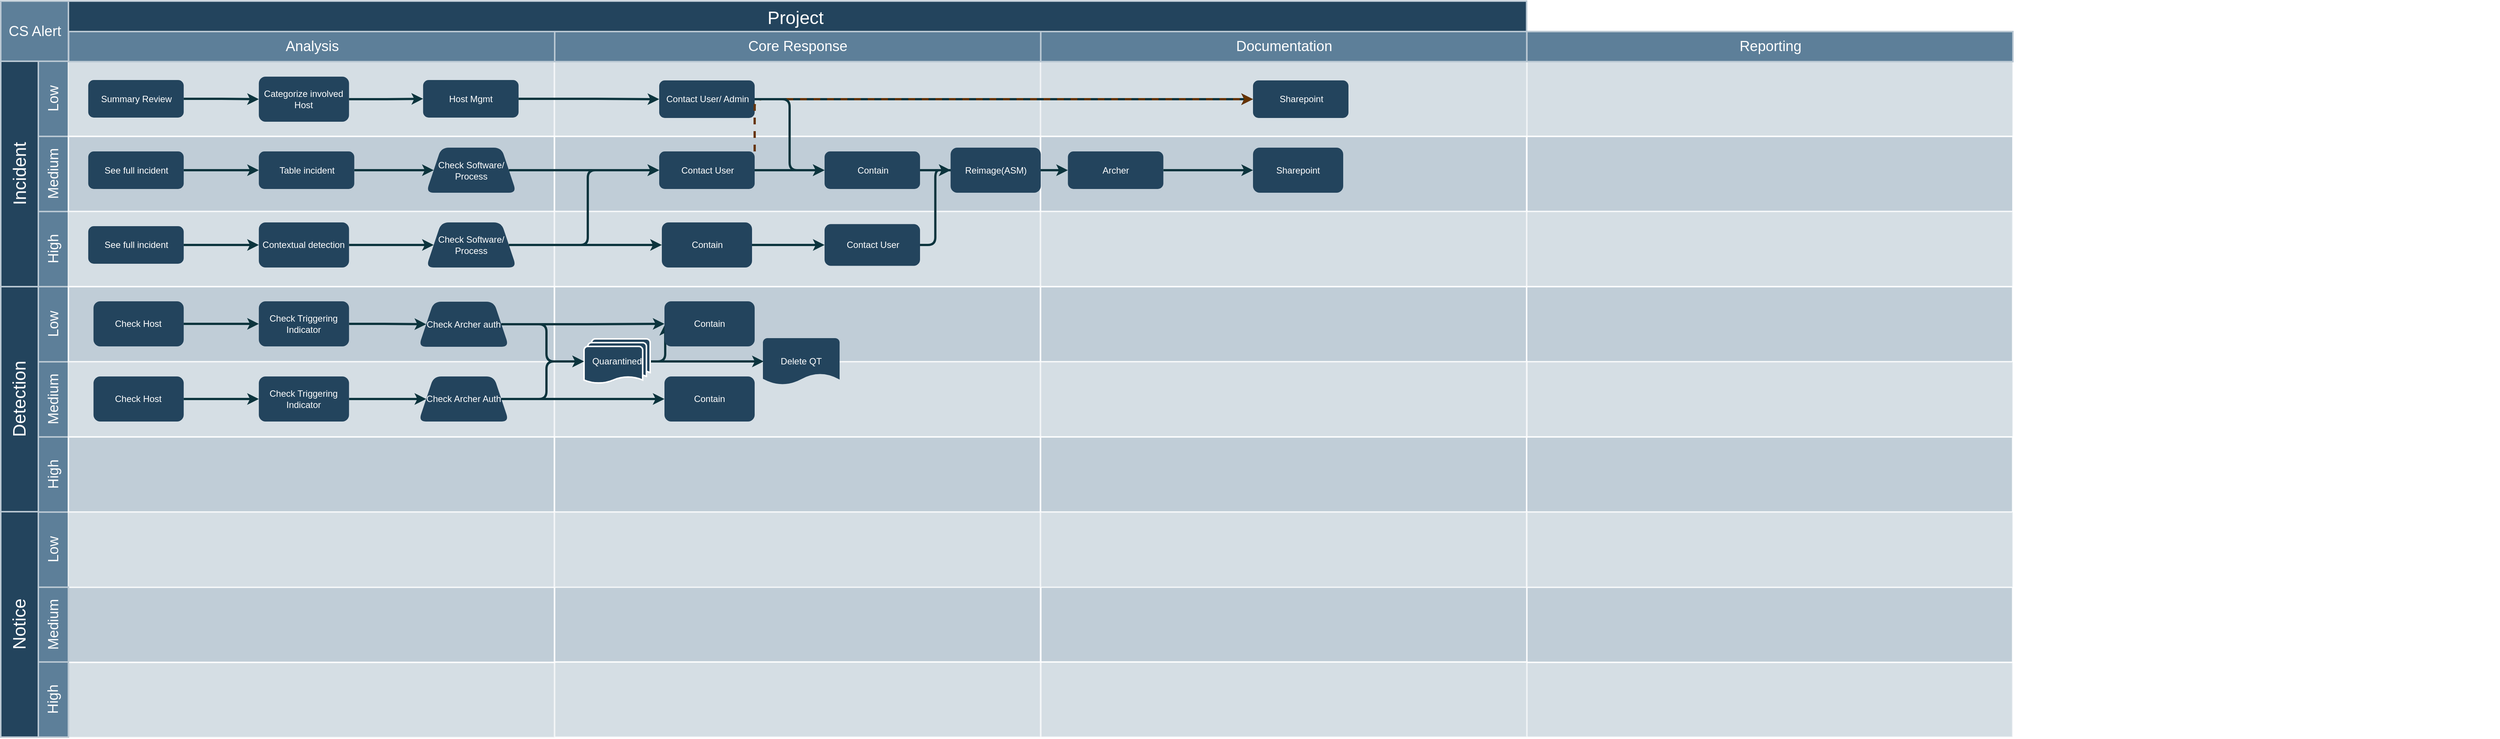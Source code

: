 <mxfile version="21.6.5" type="github">
  <diagram id="6a731a19-8d31-9384-78a2-239565b7b9f0" name="Page-1">
    <mxGraphModel dx="1195" dy="-175" grid="1" gridSize="10" guides="1" tooltips="1" connect="1" arrows="1" fold="1" page="1" pageScale="1" pageWidth="1169" pageHeight="827" background="none" math="0" shadow="0">
      <root>
        <mxCell id="0" />
        <mxCell id="1" parent="0" />
        <mxCell id="Bg-LwxP5u8JBHM3GzIbE-153" value="" style="strokeColor=#FFFFFF;fillColor=#BAC8D3;fontSize=18;strokeWidth=2;fontFamily=Helvetica;html=1;opacity=60;" vertex="1" parent="1">
          <mxGeometry x="2184" y="1730" width="646.667" height="100" as="geometry" />
        </mxCell>
        <mxCell id="Bg-LwxP5u8JBHM3GzIbE-150" value="" style="strokeColor=#FFFFFF;fillColor=#BAC8D3;fontSize=18;strokeWidth=2;fontFamily=Helvetica;html=1;opacity=90;" vertex="1" parent="1">
          <mxGeometry x="2184" y="1630.5" width="646.667" height="100" as="geometry" />
        </mxCell>
        <mxCell id="Bg-LwxP5u8JBHM3GzIbE-152" value="" style="strokeColor=#FFFFFF;fillColor=#BAC8D3;fontSize=18;strokeWidth=2;fontFamily=Helvetica;html=1;opacity=60;" vertex="1" parent="1">
          <mxGeometry x="1537.67" y="1730" width="646.667" height="100" as="geometry" />
        </mxCell>
        <mxCell id="Bg-LwxP5u8JBHM3GzIbE-149" value="" style="strokeColor=#FFFFFF;fillColor=#BAC8D3;fontSize=18;strokeWidth=2;fontFamily=Helvetica;html=1;opacity=90;" vertex="1" parent="1">
          <mxGeometry x="1537.67" y="1630" width="646.667" height="100" as="geometry" />
        </mxCell>
        <mxCell id="Bg-LwxP5u8JBHM3GzIbE-151" value="" style="strokeColor=#FFFFFF;fillColor=#BAC8D3;fontSize=18;strokeWidth=2;fontFamily=Helvetica;html=1;opacity=60;" vertex="1" parent="1">
          <mxGeometry x="890.67" y="1730" width="646.667" height="100" as="geometry" />
        </mxCell>
        <mxCell id="Bg-LwxP5u8JBHM3GzIbE-148" value="" style="strokeColor=#FFFFFF;fillColor=#BAC8D3;fontSize=18;strokeWidth=2;fontFamily=Helvetica;html=1;opacity=90;" vertex="1" parent="1">
          <mxGeometry x="890.67" y="1630" width="646.667" height="100" as="geometry" />
        </mxCell>
        <mxCell id="Bg-LwxP5u8JBHM3GzIbE-146" value="" style="strokeColor=#FFFFFF;fillColor=#BAC8D3;fontSize=18;strokeWidth=2;fontFamily=Helvetica;html=1;opacity=60;" vertex="1" parent="1">
          <mxGeometry x="244" y="1730.5" width="646.667" height="100" as="geometry" />
        </mxCell>
        <mxCell id="Bg-LwxP5u8JBHM3GzIbE-144" value="" style="strokeColor=#FFFFFF;fillColor=#BAC8D3;fontSize=18;strokeWidth=2;fontFamily=Helvetica;html=1;opacity=90;" vertex="1" parent="1">
          <mxGeometry x="244" y="1630.5" width="646.667" height="100" as="geometry" />
        </mxCell>
        <mxCell id="QCx148pyQ3E5ddYZ-PJV-153" value="" style="strokeColor=#FFFFFF;fillColor=#BAC8D3;fontSize=18;strokeWidth=2;fontFamily=Helvetica;html=1;opacity=60;" parent="1" vertex="1">
          <mxGeometry x="2184.003" y="930.5" width="647" height="100" as="geometry" />
        </mxCell>
        <mxCell id="QCx148pyQ3E5ddYZ-PJV-151" value="" style="strokeColor=#FFFFFF;fillColor=#BAC8D3;fontSize=18;strokeWidth=2;fontFamily=Helvetica;html=1;opacity=90;" parent="1" vertex="1">
          <mxGeometry x="2184.333" y="1030.5" width="646.667" height="100" as="geometry" />
        </mxCell>
        <mxCell id="QCx148pyQ3E5ddYZ-PJV-150" value="" style="strokeColor=#FFFFFF;fillColor=#BAC8D3;fontSize=18;strokeWidth=2;fontFamily=Helvetica;html=1;opacity=60;" parent="1" vertex="1">
          <mxGeometry x="2184.003" y="1130.5" width="646.667" height="100" as="geometry" />
        </mxCell>
        <mxCell id="QCx148pyQ3E5ddYZ-PJV-148" value="" style="strokeColor=#FFFFFF;fillColor=#BAC8D3;fontSize=18;strokeWidth=2;fontFamily=Helvetica;html=1;opacity=90;" parent="1" vertex="1">
          <mxGeometry x="2184" y="1230.5" width="646.667" height="100" as="geometry" />
        </mxCell>
        <mxCell id="QCx148pyQ3E5ddYZ-PJV-154" value="" style="strokeColor=#FFFFFF;fillColor=#BAC8D3;fontSize=18;strokeWidth=2;fontFamily=Helvetica;html=1;opacity=60;" parent="1" vertex="1">
          <mxGeometry x="2184.333" y="1330.5" width="646.667" height="100" as="geometry" />
        </mxCell>
        <mxCell id="QCx148pyQ3E5ddYZ-PJV-155" value="" style="strokeColor=#FFFFFF;fillColor=#BAC8D3;fontSize=18;strokeWidth=2;fontFamily=Helvetica;html=1;opacity=90;" parent="1" vertex="1">
          <mxGeometry x="2184.003" y="1430.5" width="646.667" height="100" as="geometry" />
        </mxCell>
        <mxCell id="56" value="Project&#xa;" style="strokeColor=#BAC8D3;fillColor=#23445D;fontSize=24;strokeWidth=2;fontFamily=Helvetica;html=1;fontColor=#FFFFFF;fontStyle=0;spacingBottom=8;spacingRight=0;spacingLeft=83;" parent="1" vertex="1">
          <mxGeometry x="154" y="850.5" width="2030" height="80" as="geometry" />
        </mxCell>
        <mxCell id="57" value="Incident" style="strokeColor=#BAC8D3;fillColor=#23445D;fontSize=24;strokeWidth=2;horizontal=0;fontFamily=Helvetica;html=1;fontColor=#FFFFFF;fontStyle=0" parent="1" vertex="1">
          <mxGeometry x="154" y="930.5" width="50" height="300" as="geometry" />
        </mxCell>
        <mxCell id="58" value="Low" style="strokeColor=#BAC8D3;fillColor=#5d7f99;fontSize=19;strokeWidth=2;horizontal=0;fontFamily=Helvetica;html=1;labelBackgroundColor=none;fontColor=#FFFFFF;" parent="1" vertex="1">
          <mxGeometry x="204" y="930.5" width="40" height="100" as="geometry" />
        </mxCell>
        <mxCell id="59" value="CS Alert" style="strokeColor=#BAC8D3;fillColor=#5d7f99;fontSize=19;strokeWidth=2;fontFamily=Helvetica;html=1;labelBackgroundColor=none;fontColor=#FFFFFF;" parent="1" vertex="1">
          <mxGeometry x="154" y="850.5" width="90" height="80" as="geometry" />
        </mxCell>
        <mxCell id="60" value="Medium" style="strokeColor=#BAC8D3;fillColor=#5d7f99;fontSize=19;strokeWidth=2;horizontal=0;fontFamily=Helvetica;html=1;labelBackgroundColor=none;fontColor=#FFFFFF;" parent="1" vertex="1">
          <mxGeometry x="204" y="1030.5" width="40" height="100" as="geometry" />
        </mxCell>
        <mxCell id="61" value="High" style="strokeColor=#BAC8D3;fillColor=#5d7f99;fontSize=19;strokeWidth=2;horizontal=0;fontFamily=Helvetica;html=1;labelBackgroundColor=none;fontColor=#FFFFFF;" parent="1" vertex="1">
          <mxGeometry x="204" y="1130.5" width="40" height="100" as="geometry" />
        </mxCell>
        <mxCell id="62" value="Medium" style="strokeColor=#BAC8D3;fillColor=#5d7f99;fontSize=19;strokeWidth=2;horizontal=0;fontFamily=Helvetica;html=1;labelBackgroundColor=none;fontColor=#FFFFFF;" parent="1" vertex="1">
          <mxGeometry x="204" y="1330.5" width="40" height="100" as="geometry" />
        </mxCell>
        <mxCell id="63" value="Low" style="strokeColor=#BAC8D3;fillColor=#5d7f99;fontSize=19;strokeWidth=2;horizontal=0;fontFamily=Helvetica;html=1;labelBackgroundColor=none;fontColor=#FFFFFF;" parent="1" vertex="1">
          <mxGeometry x="204" y="1230.5" width="40" height="100" as="geometry" />
        </mxCell>
        <mxCell id="64" value="Detection" style="strokeColor=#BAC8D3;fillColor=#23445D;fontSize=24;strokeWidth=2;horizontal=0;fontFamily=Helvetica;html=1;fontColor=#FFFFFF;fontStyle=0" parent="1" vertex="1">
          <mxGeometry x="154" y="1230.5" width="50" height="299.5" as="geometry" />
        </mxCell>
        <mxCell id="65" value="Low" style="strokeColor=#BAC8D3;fillColor=#5d7f99;fontSize=19;strokeWidth=2;horizontal=0;fontFamily=Helvetica;html=1;labelBackgroundColor=none;fontColor=#FFFFFF;" parent="1" vertex="1">
          <mxGeometry x="204" y="1530.5" width="40" height="100" as="geometry" />
        </mxCell>
        <mxCell id="66" value="High" style="strokeColor=#BAC8D3;fillColor=#5d7f99;fontSize=19;strokeWidth=2;horizontal=0;fontFamily=Helvetica;html=1;labelBackgroundColor=none;fontColor=#FFFFFF;" parent="1" vertex="1">
          <mxGeometry x="204" y="1430.5" width="40" height="100" as="geometry" />
        </mxCell>
        <mxCell id="67" value="Notice" style="strokeColor=#BAC8D3;fillColor=#23445D;fontSize=24;strokeWidth=2;horizontal=0;fontFamily=Helvetica;html=1;fontColor=#FFFFFF;fontStyle=0" parent="1" vertex="1">
          <mxGeometry x="154" y="1530" width="50" height="300" as="geometry" />
        </mxCell>
        <mxCell id="68" value="" style="strokeColor=#FFFFFF;fillColor=#BAC8D3;fontSize=18;strokeWidth=2;fontFamily=Helvetica;html=1;opacity=60;" parent="1" vertex="1">
          <mxGeometry x="244" y="930.5" width="646.667" height="100" as="geometry" />
        </mxCell>
        <mxCell id="69" value="" style="strokeColor=#FFFFFF;fillColor=#BAC8D3;fontSize=18;strokeWidth=2;fontFamily=Helvetica;html=1;opacity=90;" parent="1" vertex="1">
          <mxGeometry x="244" y="1030.5" width="646.667" height="100" as="geometry" />
        </mxCell>
        <mxCell id="70" value="" style="strokeColor=#FFFFFF;fillColor=#BAC8D3;fontSize=18;strokeWidth=2;fontFamily=Helvetica;html=1;opacity=60;" parent="1" vertex="1">
          <mxGeometry x="244" y="1130.5" width="646.667" height="100" as="geometry" />
        </mxCell>
        <mxCell id="71" value="" style="strokeColor=#FFFFFF;fillColor=#BAC8D3;fontSize=18;strokeWidth=2;fontFamily=Helvetica;html=1;opacity=90;" parent="1" vertex="1">
          <mxGeometry x="244" y="1230.5" width="646.667" height="100" as="geometry" />
        </mxCell>
        <mxCell id="72" value="" style="strokeColor=#FFFFFF;fillColor=#BAC8D3;fontSize=18;strokeWidth=2;fontFamily=Helvetica;html=1;opacity=60;" parent="1" vertex="1">
          <mxGeometry x="244" y="1330.5" width="646.667" height="100" as="geometry" />
        </mxCell>
        <mxCell id="73" value="" style="strokeColor=#FFFFFF;fillColor=#BAC8D3;fontSize=18;strokeWidth=2;fontFamily=Helvetica;html=1;opacity=90;" parent="1" vertex="1">
          <mxGeometry x="244" y="1430.5" width="646.667" height="100" as="geometry" />
        </mxCell>
        <mxCell id="74" value="" style="strokeColor=#FFFFFF;fillColor=#BAC8D3;fontSize=18;strokeWidth=2;fontFamily=Helvetica;html=1;opacity=60;" parent="1" vertex="1">
          <mxGeometry x="244" y="1530.5" width="646.667" height="100" as="geometry" />
        </mxCell>
        <mxCell id="75" value="" style="strokeColor=#FFFFFF;fillColor=#BAC8D3;fontSize=18;strokeWidth=2;fontFamily=Helvetica;html=1;opacity=60;" parent="1" vertex="1">
          <mxGeometry x="890.667" y="930.5" width="647" height="100" as="geometry" />
        </mxCell>
        <mxCell id="76" value="" style="strokeColor=#FFFFFF;fillColor=#BAC8D3;fontSize=18;strokeWidth=2;fontFamily=Helvetica;html=1;opacity=90;" parent="1" vertex="1">
          <mxGeometry x="890.667" y="1030.5" width="646.667" height="100" as="geometry" />
        </mxCell>
        <mxCell id="77" value="" style="strokeColor=#FFFFFF;fillColor=#BAC8D3;fontSize=18;strokeWidth=2;fontFamily=Helvetica;html=1;opacity=60;" parent="1" vertex="1">
          <mxGeometry x="890.667" y="1130.5" width="646.667" height="100" as="geometry" />
        </mxCell>
        <mxCell id="78" value="" style="strokeColor=#FFFFFF;fillColor=#BAC8D3;fontSize=18;strokeWidth=2;fontFamily=Helvetica;html=1;opacity=90;" parent="1" vertex="1">
          <mxGeometry x="890.667" y="1230.5" width="646.667" height="100" as="geometry" />
        </mxCell>
        <mxCell id="79" value="" style="strokeColor=#FFFFFF;fillColor=#BAC8D3;fontSize=18;strokeWidth=2;fontFamily=Helvetica;html=1;opacity=60;" parent="1" vertex="1">
          <mxGeometry x="890.667" y="1330.5" width="646.667" height="100" as="geometry" />
        </mxCell>
        <mxCell id="80" value="" style="strokeColor=#FFFFFF;fillColor=#BAC8D3;fontSize=18;strokeWidth=2;fontFamily=Helvetica;html=1;opacity=90;" parent="1" vertex="1">
          <mxGeometry x="890.667" y="1430.5" width="646.667" height="100" as="geometry" />
        </mxCell>
        <mxCell id="81" value="" style="strokeColor=#FFFFFF;fillColor=#BAC8D3;fontSize=18;strokeWidth=2;fontFamily=Helvetica;html=1;opacity=60;fontStyle=4" parent="1" vertex="1">
          <mxGeometry x="890.667" y="1530.5" width="646.667" height="100" as="geometry" />
        </mxCell>
        <mxCell id="82" value="" style="strokeColor=#FFFFFF;fillColor=#BAC8D3;fontSize=18;strokeWidth=2;fontFamily=Helvetica;html=1;opacity=60;" parent="1" vertex="1">
          <mxGeometry x="1537.333" y="930.5" width="647" height="100" as="geometry" />
        </mxCell>
        <mxCell id="83" value="" style="strokeColor=#FFFFFF;fillColor=#BAC8D3;fontSize=18;strokeWidth=2;fontFamily=Helvetica;html=1;opacity=90;" parent="1" vertex="1">
          <mxGeometry x="1537.333" y="1030.5" width="646.667" height="100" as="geometry" />
        </mxCell>
        <mxCell id="84" value="" style="strokeColor=#FFFFFF;fillColor=#BAC8D3;fontSize=18;strokeWidth=2;fontFamily=Helvetica;html=1;opacity=60;" parent="1" vertex="1">
          <mxGeometry x="1537.333" y="1130.5" width="646.667" height="100" as="geometry" />
        </mxCell>
        <mxCell id="85" value="" style="strokeColor=#FFFFFF;fillColor=#BAC8D3;fontSize=18;strokeWidth=2;fontFamily=Helvetica;html=1;opacity=90;" parent="1" vertex="1">
          <mxGeometry x="1537.333" y="1230.5" width="646.667" height="100" as="geometry" />
        </mxCell>
        <mxCell id="86" value="" style="strokeColor=#FFFFFF;fillColor=#BAC8D3;fontSize=18;strokeWidth=2;fontFamily=Helvetica;html=1;opacity=60;" parent="1" vertex="1">
          <mxGeometry x="1537.333" y="1330.5" width="646.667" height="100" as="geometry" />
        </mxCell>
        <mxCell id="87" value="" style="strokeColor=#FFFFFF;fillColor=#BAC8D3;fontSize=18;strokeWidth=2;fontFamily=Helvetica;html=1;opacity=90;" parent="1" vertex="1">
          <mxGeometry x="1537.333" y="1430.5" width="646.667" height="100" as="geometry" />
        </mxCell>
        <mxCell id="88" value="" style="strokeColor=#FFFFFF;fillColor=#BAC8D3;fontSize=18;strokeWidth=2;fontFamily=Helvetica;html=1;opacity=60;fontStyle=4" parent="1" vertex="1">
          <mxGeometry x="1537.333" y="1530.5" width="646.667" height="100" as="geometry" />
        </mxCell>
        <mxCell id="Bg-LwxP5u8JBHM3GzIbE-156" value="" style="edgeStyle=orthogonalEdgeStyle;rounded=0;orthogonalLoop=1;jettySize=auto;html=1;strokeWidth=3;strokeColor=#0C343D;" edge="1" parent="1" source="90" target="Bg-LwxP5u8JBHM3GzIbE-155">
          <mxGeometry relative="1" as="geometry" />
        </mxCell>
        <mxCell id="90" value="&lt;font color=&quot;#FFFFFF&quot;&gt;Summary Review &lt;/font&gt;" style="rounded=1;fillColor=#23445D;strokeColor=none;strokeWidth=2;fontFamily=Helvetica;html=1;gradientColor=none;" parent="1" vertex="1">
          <mxGeometry x="270.395" y="955.5" width="127" height="50" as="geometry" />
        </mxCell>
        <mxCell id="91" value="&lt;font color=&quot;#FFFFFF&quot;&gt;Host Mgmt&lt;span style=&quot;white-space: pre;&quot;&gt;&lt;/span&gt;&lt;/font&gt;" style="rounded=1;fillColor=#23445D;strokeColor=none;strokeWidth=2;fontFamily=Helvetica;html=1;gradientColor=none;" parent="1" vertex="1">
          <mxGeometry x="715.905" y="955.5" width="127" height="50" as="geometry" />
        </mxCell>
        <mxCell id="Bg-LwxP5u8JBHM3GzIbE-256" value="" style="edgeStyle=orthogonalEdgeStyle;rounded=0;orthogonalLoop=1;jettySize=auto;html=1;strokeColor=#0C343D;strokeWidth=3;" edge="1" parent="1" source="97" target="Bg-LwxP5u8JBHM3GzIbE-255">
          <mxGeometry relative="1" as="geometry" />
        </mxCell>
        <mxCell id="97" value="&lt;font color=&quot;#FFFFFF&quot;&gt;Contain&lt;/font&gt;" style="rounded=1;fillColor=#23445D;strokeColor=none;strokeWidth=2;fontFamily=Helvetica;html=1;gradientColor=none;" parent="1" vertex="1">
          <mxGeometry x="1250.005" y="1050.5" width="127" height="50" as="geometry" />
        </mxCell>
        <mxCell id="Bg-LwxP5u8JBHM3GzIbE-211" value="" style="edgeStyle=orthogonalEdgeStyle;rounded=0;orthogonalLoop=1;jettySize=auto;html=1;strokeWidth=3;strokeColor=#0C343D;" edge="1" parent="1" source="108" target="Bg-LwxP5u8JBHM3GzIbE-210">
          <mxGeometry relative="1" as="geometry" />
        </mxCell>
        <mxCell id="108" value="&lt;font color=&quot;#FFFFFF&quot;&gt;Archer &lt;/font&gt;" style="rounded=1;fillColor=#23445D;strokeColor=none;strokeWidth=2;gradientColor=none;fontFamily=Helvetica;html=1;" parent="1" vertex="1">
          <mxGeometry x="1573.728" y="1050.5" width="127" height="50" as="geometry" />
        </mxCell>
        <mxCell id="122" value="" style="edgeStyle=elbowEdgeStyle;elbow=horizontal;strokeWidth=3;strokeColor=#0C343D;fontFamily=Helvetica;html=1;" parent="1" source="91" target="98" edge="1">
          <mxGeometry x="6.449" y="830.5" width="131.973" height="100" as="geometry">
            <mxPoint x="6.449" y="930.5" as="sourcePoint" />
            <mxPoint x="138.422" y="830.5" as="targetPoint" />
          </mxGeometry>
        </mxCell>
        <mxCell id="133" value="" style="edgeStyle=elbowEdgeStyle;elbow=horizontal;strokeWidth=3;strokeColor=#0C343D;fontFamily=Helvetica;html=1;" parent="1" source="97" target="108" edge="1">
          <mxGeometry x="6.449" y="830.5" width="131.973" height="100" as="geometry">
            <mxPoint x="6.449" y="930.5" as="sourcePoint" />
            <mxPoint x="138.422" y="830.5" as="targetPoint" />
          </mxGeometry>
        </mxCell>
        <mxCell id="140" value="" style="group" parent="1" vertex="1" connectable="0">
          <mxGeometry x="244.34" y="891" width="3233.33" height="739.5" as="geometry" />
        </mxCell>
        <mxCell id="141" value="Analysis" style="strokeColor=#BAC8D3;fillColor=#5d7f99;fontSize=19;strokeWidth=2;fontFamily=Helvetica;html=1;labelBackgroundColor=none;fontColor=#FFFFFF;" parent="140" vertex="1">
          <mxGeometry width="646.666" height="40" as="geometry" />
        </mxCell>
        <mxCell id="142" value="Core Response" style="strokeColor=#BAC8D3;fillColor=#5d7f99;fontSize=19;strokeWidth=2;fontFamily=Helvetica;html=1;labelBackgroundColor=none;fontColor=#FFFFFF;" parent="140" vertex="1">
          <mxGeometry x="646.666" width="646.666" height="40" as="geometry" />
        </mxCell>
        <mxCell id="143" value="Reporting " style="strokeColor=#BAC8D3;fillColor=#5d7f99;fontSize=19;strokeWidth=2;fontFamily=Helvetica;html=1;labelBackgroundColor=none;fontColor=#FFFFFF;" parent="140" vertex="1">
          <mxGeometry x="1293.331" width="646.667" height="40" as="geometry" />
        </mxCell>
        <mxCell id="QCx148pyQ3E5ddYZ-PJV-159" value="" style="strokeColor=#FFFFFF;fillColor=#BAC8D3;fontSize=18;strokeWidth=2;fontFamily=Helvetica;html=1;opacity=60;fontStyle=4" parent="140" vertex="1">
          <mxGeometry x="1939.993" y="639.5" width="646.667" height="100" as="geometry" />
        </mxCell>
        <mxCell id="QCx148pyQ3E5ddYZ-PJV-160" value="" style="group" parent="140" vertex="1" connectable="0">
          <mxGeometry x="-0.01" width="646.667" height="40" as="geometry" />
        </mxCell>
        <mxCell id="QCx148pyQ3E5ddYZ-PJV-161" value="Analysis" style="strokeColor=#BAC8D3;fillColor=#5d7f99;fontSize=19;strokeWidth=2;fontFamily=Helvetica;html=1;labelBackgroundColor=none;fontColor=#FFFFFF;" parent="QCx148pyQ3E5ddYZ-PJV-160" vertex="1">
          <mxGeometry width="646.666" height="40" as="geometry" />
        </mxCell>
        <mxCell id="QCx148pyQ3E5ddYZ-PJV-162" value="Core Response" style="strokeColor=#BAC8D3;fillColor=#5d7f99;fontSize=19;strokeWidth=2;fontFamily=Helvetica;html=1;labelBackgroundColor=none;fontColor=#FFFFFF;" parent="QCx148pyQ3E5ddYZ-PJV-160" vertex="1">
          <mxGeometry x="646.666" width="646.666" height="40" as="geometry" />
        </mxCell>
        <mxCell id="QCx148pyQ3E5ddYZ-PJV-163" value="Documentation" style="strokeColor=#BAC8D3;fillColor=#5d7f99;fontSize=19;strokeWidth=2;fontFamily=Helvetica;html=1;labelBackgroundColor=none;fontColor=#FFFFFF;" parent="QCx148pyQ3E5ddYZ-PJV-160" vertex="1">
          <mxGeometry x="1293.331" width="646.667" height="40" as="geometry" />
        </mxCell>
        <mxCell id="QCx148pyQ3E5ddYZ-PJV-168" value="Reporting " style="strokeColor=#BAC8D3;fillColor=#5d7f99;fontSize=19;strokeWidth=2;fontFamily=Helvetica;html=1;labelBackgroundColor=none;fontColor=#FFFFFF;" parent="140" vertex="1">
          <mxGeometry x="1939.998" width="646.667" height="40" as="geometry" />
        </mxCell>
        <mxCell id="Bg-LwxP5u8JBHM3GzIbE-155" value="&lt;font color=&quot;#FFFFFF&quot;&gt;Categorize involved Host&lt;/font&gt;" style="whiteSpace=wrap;html=1;fillColor=#23445D;strokeColor=none;rounded=1;strokeWidth=2;gradientColor=none;" vertex="1" parent="140">
          <mxGeometry x="253.005" y="60" width="120" height="60" as="geometry" />
        </mxCell>
        <mxCell id="Bg-LwxP5u8JBHM3GzIbE-203" value="" style="edgeStyle=orthogonalEdgeStyle;rounded=1;orthogonalLoop=1;jettySize=auto;html=1;strokeWidth=3;strokeColor=#0C343D;" edge="1" parent="140" source="Bg-LwxP5u8JBHM3GzIbE-158" target="Bg-LwxP5u8JBHM3GzIbE-202">
          <mxGeometry relative="1" as="geometry" />
        </mxCell>
        <mxCell id="Bg-LwxP5u8JBHM3GzIbE-158" value="&lt;font color=&quot;#FFFFFF&quot;&gt;See full incident &lt;/font&gt;" style="rounded=1;fillColor=#23445D;strokeColor=none;strokeWidth=2;fontFamily=Helvetica;html=1;gradientColor=none;" vertex="1" parent="140">
          <mxGeometry x="26.055" y="159.5" width="127" height="50" as="geometry" />
        </mxCell>
        <mxCell id="Bg-LwxP5u8JBHM3GzIbE-202" value="&lt;font color=&quot;#FFFFFF&quot;&gt;Table incident &lt;/font&gt;" style="rounded=1;fillColor=#23445D;strokeColor=none;strokeWidth=2;fontFamily=Helvetica;html=1;gradientColor=none;" vertex="1" parent="140">
          <mxGeometry x="253.005" y="159.5" width="127" height="50" as="geometry" />
        </mxCell>
        <mxCell id="Bg-LwxP5u8JBHM3GzIbE-204" value="&lt;font color=&quot;#FFFFFF&quot;&gt;Check Software/ Process&lt;/font&gt;" style="whiteSpace=wrap;html=1;fillColor=#23445D;strokeColor=none;rounded=1;strokeWidth=2;gradientColor=none;shape=trapezoid;perimeter=trapezoidPerimeter;fixedSize=1;" vertex="1" parent="140">
          <mxGeometry x="475.665" y="154.5" width="120" height="60" as="geometry" />
        </mxCell>
        <mxCell id="Bg-LwxP5u8JBHM3GzIbE-205" value="" style="edgeStyle=orthogonalEdgeStyle;rounded=0;orthogonalLoop=1;jettySize=auto;html=1;strokeColor=#0C343D;strokeWidth=3;" edge="1" parent="140" source="Bg-LwxP5u8JBHM3GzIbE-202" target="Bg-LwxP5u8JBHM3GzIbE-204">
          <mxGeometry relative="1" as="geometry" />
        </mxCell>
        <mxCell id="Bg-LwxP5u8JBHM3GzIbE-208" value="&lt;font color=&quot;#FFFFFF&quot;&gt;Contact User&lt;/font&gt;" style="rounded=1;fillColor=#23445D;strokeColor=none;strokeWidth=2;fontFamily=Helvetica;html=1;gradientColor=none;" vertex="1" parent="140">
          <mxGeometry x="785.665" y="159.5" width="127" height="50" as="geometry" />
        </mxCell>
        <mxCell id="Bg-LwxP5u8JBHM3GzIbE-209" value="" style="edgeStyle=orthogonalEdgeStyle;rounded=0;orthogonalLoop=1;jettySize=auto;html=1;strokeColor=#0C343D;strokeWidth=3;" edge="1" parent="140" source="Bg-LwxP5u8JBHM3GzIbE-204" target="Bg-LwxP5u8JBHM3GzIbE-208">
          <mxGeometry relative="1" as="geometry" />
        </mxCell>
        <mxCell id="98" value="&lt;font color=&quot;#FFFFFF&quot;&gt;Contact User/ Admin&lt;/font&gt;" style="rounded=1;fillColor=#23445D;strokeColor=none;strokeWidth=2;fontFamily=Helvetica;html=1;gradientColor=none;" parent="140" vertex="1">
          <mxGeometry x="785.661" y="65" width="127" height="50" as="geometry" />
        </mxCell>
        <mxCell id="Bg-LwxP5u8JBHM3GzIbE-215" value="&lt;font color=&quot;#FFFFFF&quot;&gt;See full incident &lt;/font&gt;" style="rounded=1;fillColor=#23445D;strokeColor=none;strokeWidth=2;fontFamily=Helvetica;html=1;gradientColor=none;" vertex="1" parent="140">
          <mxGeometry x="26.055" y="259" width="127" height="50" as="geometry" />
        </mxCell>
        <mxCell id="Bg-LwxP5u8JBHM3GzIbE-216" value="&lt;font color=&quot;#FFFFFF&quot;&gt;Contextual detection&lt;/font&gt;" style="whiteSpace=wrap;html=1;fillColor=#23445D;strokeColor=none;rounded=1;strokeWidth=2;gradientColor=none;" vertex="1" parent="140">
          <mxGeometry x="253.005" y="254" width="120" height="60" as="geometry" />
        </mxCell>
        <mxCell id="Bg-LwxP5u8JBHM3GzIbE-217" value="" style="edgeStyle=orthogonalEdgeStyle;rounded=0;orthogonalLoop=1;jettySize=auto;html=1;strokeColor=#0C343D;strokeWidth=3;" edge="1" parent="140" source="Bg-LwxP5u8JBHM3GzIbE-215" target="Bg-LwxP5u8JBHM3GzIbE-216">
          <mxGeometry relative="1" as="geometry" />
        </mxCell>
        <mxCell id="Bg-LwxP5u8JBHM3GzIbE-254" style="edgeStyle=orthogonalEdgeStyle;rounded=1;orthogonalLoop=1;jettySize=auto;html=1;exitX=1;exitY=0.5;exitDx=0;exitDy=0;entryX=0;entryY=0.5;entryDx=0;entryDy=0;strokeColor=#0C343D;strokeWidth=3;" edge="1" parent="140" source="Bg-LwxP5u8JBHM3GzIbE-218" target="Bg-LwxP5u8JBHM3GzIbE-208">
          <mxGeometry relative="1" as="geometry" />
        </mxCell>
        <mxCell id="Bg-LwxP5u8JBHM3GzIbE-218" value="&lt;font color=&quot;#FFFFFF&quot;&gt;Check Software/ Process&lt;/font&gt;" style="shape=trapezoid;perimeter=trapezoidPerimeter;whiteSpace=wrap;html=1;fixedSize=1;fillColor=#23445D;strokeColor=none;rounded=1;strokeWidth=2;gradientColor=none;" vertex="1" parent="140">
          <mxGeometry x="475.665" y="254" width="120" height="60" as="geometry" />
        </mxCell>
        <mxCell id="Bg-LwxP5u8JBHM3GzIbE-219" value="" style="edgeStyle=orthogonalEdgeStyle;rounded=0;orthogonalLoop=1;jettySize=auto;html=1;strokeColor=#0C343D;strokeWidth=3;" edge="1" parent="140" source="Bg-LwxP5u8JBHM3GzIbE-216" target="Bg-LwxP5u8JBHM3GzIbE-218">
          <mxGeometry relative="1" as="geometry" />
        </mxCell>
        <mxCell id="Bg-LwxP5u8JBHM3GzIbE-247" value="&lt;font color=&quot;#FFFFFF&quot;&gt;Contain&lt;/font&gt;" style="whiteSpace=wrap;html=1;fillColor=#23445D;strokeColor=none;rounded=1;strokeWidth=2;gradientColor=none;" vertex="1" parent="140">
          <mxGeometry x="789.165" y="254" width="120" height="60" as="geometry" />
        </mxCell>
        <mxCell id="Bg-LwxP5u8JBHM3GzIbE-249" value="" style="edgeStyle=orthogonalEdgeStyle;rounded=0;orthogonalLoop=1;jettySize=auto;html=1;strokeColor=#0C343D;strokeWidth=3;" edge="1" parent="140" source="Bg-LwxP5u8JBHM3GzIbE-218" target="Bg-LwxP5u8JBHM3GzIbE-247">
          <mxGeometry relative="1" as="geometry" />
        </mxCell>
        <mxCell id="Bg-LwxP5u8JBHM3GzIbE-257" style="edgeStyle=orthogonalEdgeStyle;rounded=1;orthogonalLoop=1;jettySize=auto;html=1;exitX=1;exitY=0.5;exitDx=0;exitDy=0;entryX=0;entryY=0.5;entryDx=0;entryDy=0;strokeWidth=3;strokeColor=#0C343D;" edge="1" parent="140" source="105" target="Bg-LwxP5u8JBHM3GzIbE-255">
          <mxGeometry relative="1" as="geometry" />
        </mxCell>
        <mxCell id="105" value="&lt;font color=&quot;#FFFFFF&quot;&gt;Contact User &lt;/font&gt;" style="rounded=1;fillColor=#23445D;strokeColor=none;strokeWidth=2;fontFamily=Helvetica;html=1;gradientColor=none;" parent="140" vertex="1">
          <mxGeometry x="1005.66" y="256.25" width="127" height="55.5" as="geometry" />
        </mxCell>
        <mxCell id="Bg-LwxP5u8JBHM3GzIbE-253" value="" style="edgeStyle=orthogonalEdgeStyle;rounded=0;orthogonalLoop=1;jettySize=auto;html=1;strokeColor=#0C343D;strokeWidth=3;" edge="1" parent="140" source="Bg-LwxP5u8JBHM3GzIbE-247" target="105">
          <mxGeometry relative="1" as="geometry" />
        </mxCell>
        <mxCell id="Bg-LwxP5u8JBHM3GzIbE-255" value="&lt;div&gt;&lt;font color=&quot;#FFFFFF&quot;&gt;Reimage(ASM)&lt;/font&gt;&lt;/div&gt;" style="whiteSpace=wrap;html=1;fillColor=#23445D;strokeColor=none;rounded=1;strokeWidth=2;gradientColor=none;" vertex="1" parent="140">
          <mxGeometry x="1173.335" y="154.5" width="120" height="60" as="geometry" />
        </mxCell>
        <mxCell id="111" value="&lt;font color=&quot;#FFFFFF&quot;&gt;Sharepoint &lt;/font&gt;" style="rounded=1;fillColor=#23445D;strokeColor=none;strokeWidth=2;gradientColor=none;fontFamily=Helvetica;html=1;" parent="140" vertex="1">
          <mxGeometry x="1575.662" y="65" width="127" height="50" as="geometry" />
        </mxCell>
        <mxCell id="135" value="" style="edgeStyle=elbowEdgeStyle;elbow=horizontal;strokeWidth=3;strokeColor=#0C343D;fontFamily=Helvetica;html=1;" parent="140" source="98" target="111" edge="1">
          <mxGeometry x="-237.891" y="-60.5" width="131.973" height="100" as="geometry">
            <mxPoint x="-237.891" y="39.5" as="sourcePoint" />
            <mxPoint x="-105.918" y="-60.5" as="targetPoint" />
          </mxGeometry>
        </mxCell>
        <mxCell id="Bg-LwxP5u8JBHM3GzIbE-259" style="edgeStyle=orthogonalEdgeStyle;rounded=1;orthogonalLoop=1;jettySize=auto;html=1;exitX=1;exitY=0;exitDx=0;exitDy=0;entryX=0;entryY=0.5;entryDx=0;entryDy=0;strokeColor=#663300;strokeWidth=3;dashed=1;" edge="1" parent="140" source="Bg-LwxP5u8JBHM3GzIbE-208" target="111">
          <mxGeometry relative="1" as="geometry" />
        </mxCell>
        <mxCell id="Bg-LwxP5u8JBHM3GzIbE-304" value="&lt;font color=&quot;#FFFFFF&quot;&gt;Check Host &lt;/font&gt;" style="whiteSpace=wrap;html=1;fillColor=#23445D;strokeColor=none;rounded=1;strokeWidth=2;gradientColor=none;" vertex="1" parent="140">
          <mxGeometry x="33.055" y="359" width="120" height="60" as="geometry" />
        </mxCell>
        <mxCell id="Bg-LwxP5u8JBHM3GzIbE-351" value="" style="edgeStyle=orthogonalEdgeStyle;rounded=0;orthogonalLoop=1;jettySize=auto;html=1;strokeColor=#0C343D;strokeWidth=3;" edge="1" parent="140" source="Bg-LwxP5u8JBHM3GzIbE-344" target="Bg-LwxP5u8JBHM3GzIbE-345">
          <mxGeometry relative="1" as="geometry" />
        </mxCell>
        <mxCell id="Bg-LwxP5u8JBHM3GzIbE-344" value="&lt;font color=&quot;#FFFFFF&quot;&gt;Check Triggering Indicator&lt;br&gt;&lt;/font&gt;" style="whiteSpace=wrap;html=1;fillColor=#23445D;strokeColor=none;rounded=1;strokeWidth=2;gradientColor=none;" vertex="1" parent="140">
          <mxGeometry x="253.005" y="459" width="120" height="60" as="geometry" />
        </mxCell>
        <mxCell id="Bg-LwxP5u8JBHM3GzIbE-401" style="edgeStyle=orthogonalEdgeStyle;rounded=0;orthogonalLoop=1;jettySize=auto;html=1;exitX=1;exitY=0.5;exitDx=0;exitDy=0;entryX=0;entryY=0.5;entryDx=0;entryDy=0;strokeColor=#0C343D;strokeWidth=3;" edge="1" parent="140" source="Bg-LwxP5u8JBHM3GzIbE-345" target="Bg-LwxP5u8JBHM3GzIbE-399">
          <mxGeometry relative="1" as="geometry" />
        </mxCell>
        <mxCell id="Bg-LwxP5u8JBHM3GzIbE-345" value="&lt;font color=&quot;#FFFFFF&quot;&gt;Check Archer Auth &lt;br&gt;&lt;/font&gt;" style="whiteSpace=wrap;html=1;fillColor=#23445D;strokeColor=none;rounded=1;strokeWidth=2;gradientColor=none;shape=trapezoid;perimeter=trapezoidPerimeter;fixedSize=1;" vertex="1" parent="140">
          <mxGeometry x="465.665" y="459" width="120" height="60" as="geometry" />
        </mxCell>
        <mxCell id="Bg-LwxP5u8JBHM3GzIbE-399" value="&lt;font color=&quot;#FFFFFF&quot;&gt;Contain&lt;/font&gt;" style="whiteSpace=wrap;html=1;fillColor=#23445D;strokeColor=none;rounded=1;strokeWidth=2;gradientColor=none;" vertex="1" parent="140">
          <mxGeometry x="792.665" y="459" width="120" height="60" as="geometry" />
        </mxCell>
        <mxCell id="Bg-LwxP5u8JBHM3GzIbE-145" value="Medium" style="strokeColor=#BAC8D3;fillColor=#5d7f99;fontSize=19;strokeWidth=2;horizontal=0;fontFamily=Helvetica;html=1;labelBackgroundColor=none;fontColor=#FFFFFF;" vertex="1" parent="1">
          <mxGeometry x="204" y="1630.5" width="40" height="100" as="geometry" />
        </mxCell>
        <mxCell id="Bg-LwxP5u8JBHM3GzIbE-147" value="High" style="strokeColor=#BAC8D3;fillColor=#5d7f99;fontSize=19;strokeWidth=2;horizontal=0;fontFamily=Helvetica;html=1;labelBackgroundColor=none;fontColor=#FFFFFF;" vertex="1" parent="1">
          <mxGeometry x="204" y="1730" width="40" height="100" as="geometry" />
        </mxCell>
        <mxCell id="Bg-LwxP5u8JBHM3GzIbE-157" value="" style="edgeStyle=orthogonalEdgeStyle;rounded=0;orthogonalLoop=1;jettySize=auto;html=1;strokeWidth=3;strokeColor=#0C343D;" edge="1" parent="1" source="Bg-LwxP5u8JBHM3GzIbE-155" target="91">
          <mxGeometry relative="1" as="geometry" />
        </mxCell>
        <mxCell id="Bg-LwxP5u8JBHM3GzIbE-210" value="&lt;font color=&quot;#FFFFFF&quot;&gt;&lt;span style=&quot;background-color: transparent;&quot;&gt;Sharepoint&lt;/span&gt;&lt;/font&gt;" style="whiteSpace=wrap;html=1;fillColor=#23445D;strokeColor=none;rounded=1;strokeWidth=2;gradientColor=none;" vertex="1" parent="1">
          <mxGeometry x="1819.998" y="1045.5" width="120" height="60" as="geometry" />
        </mxCell>
        <mxCell id="Bg-LwxP5u8JBHM3GzIbE-212" value="" style="edgeStyle=orthogonalEdgeStyle;rounded=0;orthogonalLoop=1;jettySize=auto;html=1;strokeColor=#0C343D;strokeWidth=3;" edge="1" parent="1" source="Bg-LwxP5u8JBHM3GzIbE-208" target="97">
          <mxGeometry relative="1" as="geometry" />
        </mxCell>
        <mxCell id="Bg-LwxP5u8JBHM3GzIbE-214" style="edgeStyle=orthogonalEdgeStyle;rounded=1;orthogonalLoop=1;jettySize=auto;html=1;exitX=1;exitY=0.5;exitDx=0;exitDy=0;entryX=0;entryY=0.5;entryDx=0;entryDy=0;strokeColor=#0C343D;strokeWidth=3;" edge="1" parent="1" source="98" target="97">
          <mxGeometry relative="1" as="geometry" />
        </mxCell>
        <mxCell id="Bg-LwxP5u8JBHM3GzIbE-350" value="" style="edgeStyle=orthogonalEdgeStyle;rounded=0;orthogonalLoop=1;jettySize=auto;html=1;strokeColor=#0C343D;strokeWidth=3;" edge="1" parent="1" source="Bg-LwxP5u8JBHM3GzIbE-303" target="Bg-LwxP5u8JBHM3GzIbE-305">
          <mxGeometry relative="1" as="geometry" />
        </mxCell>
        <mxCell id="Bg-LwxP5u8JBHM3GzIbE-303" value="&lt;font color=&quot;#FFFFFF&quot;&gt;Check Triggering Indicator &lt;/font&gt;" style="whiteSpace=wrap;html=1;fillColor=#23445D;strokeColor=none;rounded=1;strokeWidth=2;gradientColor=none;" vertex="1" parent="1">
          <mxGeometry x="497.345" y="1250" width="120" height="60" as="geometry" />
        </mxCell>
        <mxCell id="Bg-LwxP5u8JBHM3GzIbE-348" value="" style="edgeStyle=orthogonalEdgeStyle;orthogonalLoop=1;jettySize=auto;html=1;strokeColor=#0C343D;strokeWidth=3;rounded=1;" edge="1" parent="1" source="Bg-LwxP5u8JBHM3GzIbE-305" target="Bg-LwxP5u8JBHM3GzIbE-347">
          <mxGeometry relative="1" as="geometry" />
        </mxCell>
        <mxCell id="Bg-LwxP5u8JBHM3GzIbE-400" style="edgeStyle=orthogonalEdgeStyle;rounded=0;orthogonalLoop=1;jettySize=auto;html=1;exitX=1;exitY=0.5;exitDx=0;exitDy=0;entryX=0;entryY=0.5;entryDx=0;entryDy=0;strokeColor=#0C343D;strokeWidth=3;" edge="1" parent="1" source="Bg-LwxP5u8JBHM3GzIbE-305" target="Bg-LwxP5u8JBHM3GzIbE-398">
          <mxGeometry relative="1" as="geometry" />
        </mxCell>
        <mxCell id="Bg-LwxP5u8JBHM3GzIbE-305" value="&lt;font color=&quot;#FFFFFF&quot;&gt;Check Archer auth&lt;br&gt;&lt;/font&gt;" style="whiteSpace=wrap;html=1;fillColor=#23445D;strokeColor=none;rounded=1;strokeWidth=2;gradientColor=none;shape=trapezoid;perimeter=trapezoidPerimeter;fixedSize=1;" vertex="1" parent="1">
          <mxGeometry x="710.005" y="1250.5" width="120" height="60" as="geometry" />
        </mxCell>
        <mxCell id="Bg-LwxP5u8JBHM3GzIbE-352" value="" style="edgeStyle=orthogonalEdgeStyle;rounded=0;orthogonalLoop=1;jettySize=auto;html=1;strokeColor=#0C343D;strokeWidth=3;" edge="1" parent="1" source="Bg-LwxP5u8JBHM3GzIbE-343" target="Bg-LwxP5u8JBHM3GzIbE-344">
          <mxGeometry relative="1" as="geometry" />
        </mxCell>
        <mxCell id="Bg-LwxP5u8JBHM3GzIbE-343" value="&lt;font color=&quot;#FFFFFF&quot;&gt;Check Host &lt;/font&gt;" style="whiteSpace=wrap;html=1;fillColor=#23445D;strokeColor=none;rounded=1;strokeWidth=2;gradientColor=none;" vertex="1" parent="1">
          <mxGeometry x="277.395" y="1350" width="120" height="60" as="geometry" />
        </mxCell>
        <mxCell id="Bg-LwxP5u8JBHM3GzIbE-404" value="" style="edgeStyle=orthogonalEdgeStyle;rounded=1;orthogonalLoop=1;jettySize=auto;html=1;strokeColor=#0C343D;strokeWidth=3;" edge="1" parent="1" source="Bg-LwxP5u8JBHM3GzIbE-347" target="Bg-LwxP5u8JBHM3GzIbE-398">
          <mxGeometry relative="1" as="geometry" />
        </mxCell>
        <mxCell id="Bg-LwxP5u8JBHM3GzIbE-405" style="edgeStyle=orthogonalEdgeStyle;rounded=0;orthogonalLoop=1;jettySize=auto;html=1;exitX=1;exitY=0.5;exitDx=0;exitDy=0;exitPerimeter=0;entryX=0;entryY=0.5;entryDx=0;entryDy=0;entryPerimeter=0;strokeColor=#0C343D;strokeWidth=3;" edge="1" parent="1" source="Bg-LwxP5u8JBHM3GzIbE-347" target="Bg-LwxP5u8JBHM3GzIbE-403">
          <mxGeometry relative="1" as="geometry" />
        </mxCell>
        <mxCell id="Bg-LwxP5u8JBHM3GzIbE-347" value="&lt;font color=&quot;#FFFFFF&quot;&gt;Quarantined&lt;/font&gt;" style="strokeWidth=2;html=1;shape=mxgraph.flowchart.multi-document;whiteSpace=wrap;fillColor=#23445D;strokeColor=#FFFFFF;" vertex="1" parent="1">
          <mxGeometry x="930" y="1300" width="88" height="60" as="geometry" />
        </mxCell>
        <mxCell id="Bg-LwxP5u8JBHM3GzIbE-349" value="" style="edgeStyle=orthogonalEdgeStyle;orthogonalLoop=1;jettySize=auto;html=1;strokeColor=#0C343D;strokeWidth=3;rounded=1;" edge="1" parent="1" source="Bg-LwxP5u8JBHM3GzIbE-345" target="Bg-LwxP5u8JBHM3GzIbE-347">
          <mxGeometry relative="1" as="geometry" />
        </mxCell>
        <mxCell id="Bg-LwxP5u8JBHM3GzIbE-353" value="" style="edgeStyle=orthogonalEdgeStyle;rounded=0;orthogonalLoop=1;jettySize=auto;html=1;strokeColor=#0C343D;strokeWidth=3;" edge="1" parent="1" source="Bg-LwxP5u8JBHM3GzIbE-304" target="Bg-LwxP5u8JBHM3GzIbE-303">
          <mxGeometry relative="1" as="geometry" />
        </mxCell>
        <mxCell id="Bg-LwxP5u8JBHM3GzIbE-398" value="&lt;font color=&quot;#FFFFFF&quot;&gt;Contain&lt;/font&gt;" style="whiteSpace=wrap;html=1;fillColor=#23445D;strokeColor=none;rounded=1;strokeWidth=2;gradientColor=none;" vertex="1" parent="1">
          <mxGeometry x="1037.005" y="1250" width="120" height="60" as="geometry" />
        </mxCell>
        <mxCell id="Bg-LwxP5u8JBHM3GzIbE-403" value="&lt;font color=&quot;#FFFFFF&quot;&gt;Delete QT&lt;/font&gt;" style="strokeWidth=2;html=1;shape=mxgraph.flowchart.document2;whiteSpace=wrap;size=0.25;fillColor=#23445D;strokeColor=#23445D;" vertex="1" parent="1">
          <mxGeometry x="1169" y="1300" width="100" height="60" as="geometry" />
        </mxCell>
      </root>
    </mxGraphModel>
  </diagram>
</mxfile>

